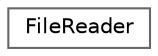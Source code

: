 digraph "Graphical Class Hierarchy"
{
 // LATEX_PDF_SIZE
  bgcolor="transparent";
  edge [fontname=Helvetica,fontsize=10,labelfontname=Helvetica,labelfontsize=10];
  node [fontname=Helvetica,fontsize=10,shape=box,height=0.2,width=0.4];
  rankdir="LR";
  Node0 [id="Node000000",label="FileReader",height=0.2,width=0.4,color="grey40", fillcolor="white", style="filled",URL="$class_file_reader_1_1_file_reader.html",tooltip=" "];
}
